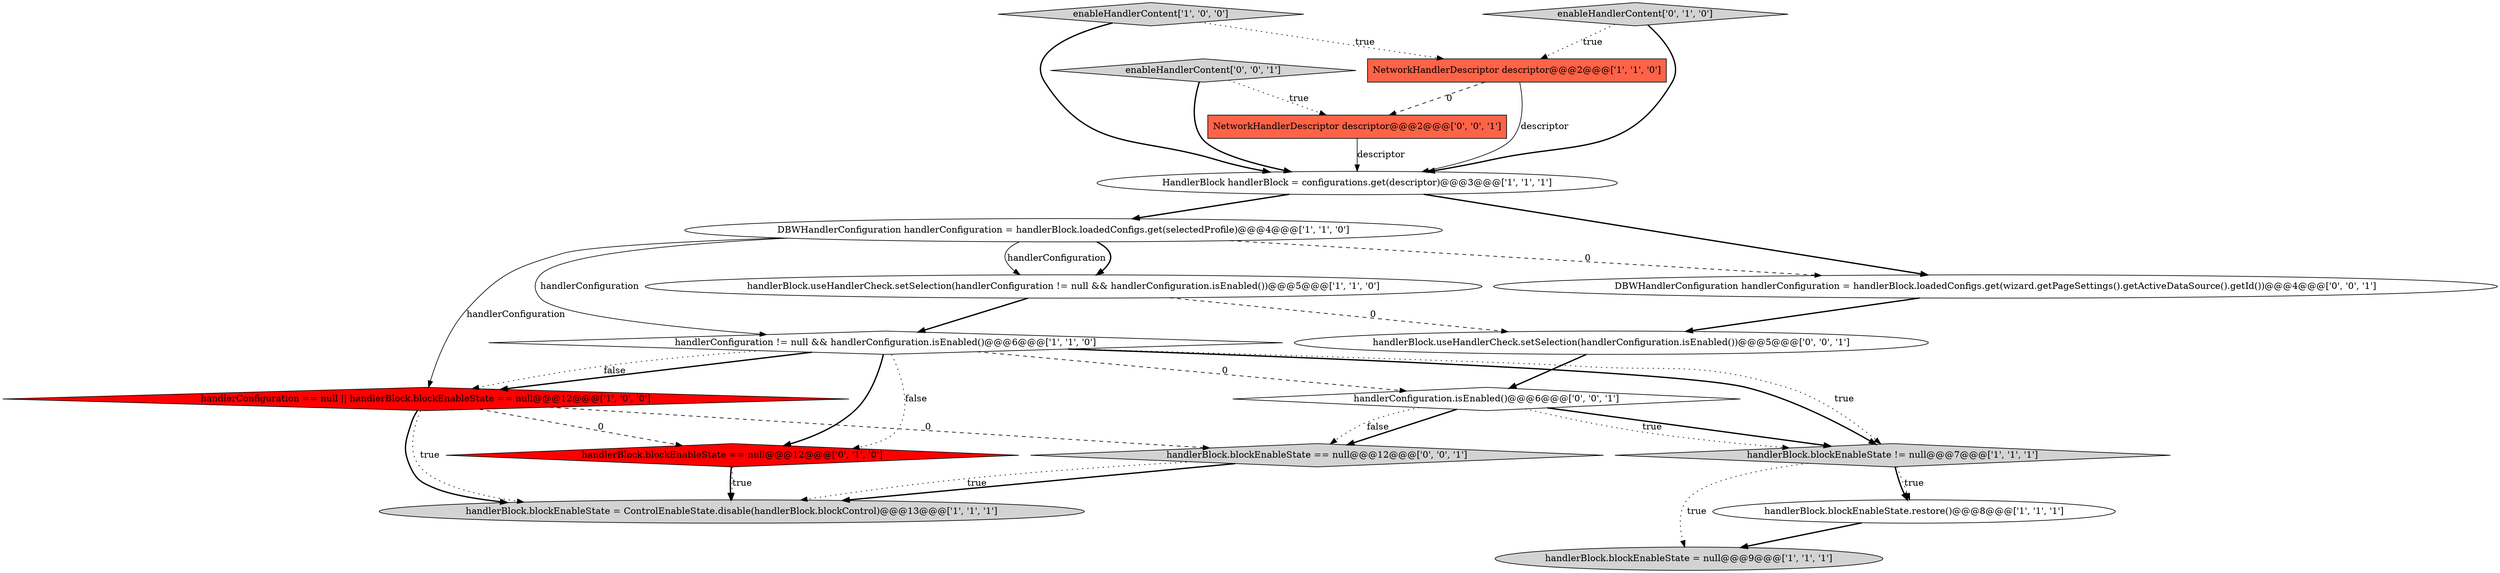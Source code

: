 digraph {
10 [style = filled, label = "handlerBlock.blockEnableState != null@@@7@@@['1', '1', '1']", fillcolor = lightgray, shape = diamond image = "AAA0AAABBB1BBB"];
13 [style = filled, label = "NetworkHandlerDescriptor descriptor@@@2@@@['0', '0', '1']", fillcolor = tomato, shape = box image = "AAA0AAABBB3BBB"];
17 [style = filled, label = "enableHandlerContent['0', '0', '1']", fillcolor = lightgray, shape = diamond image = "AAA0AAABBB3BBB"];
11 [style = filled, label = "handlerBlock.blockEnableState == null@@@12@@@['0', '1', '0']", fillcolor = red, shape = diamond image = "AAA1AAABBB2BBB"];
9 [style = filled, label = "enableHandlerContent['1', '0', '0']", fillcolor = lightgray, shape = diamond image = "AAA0AAABBB1BBB"];
8 [style = filled, label = "handlerBlock.blockEnableState = null@@@9@@@['1', '1', '1']", fillcolor = lightgray, shape = ellipse image = "AAA0AAABBB1BBB"];
15 [style = filled, label = "DBWHandlerConfiguration handlerConfiguration = handlerBlock.loadedConfigs.get(wizard.getPageSettings().getActiveDataSource().getId())@@@4@@@['0', '0', '1']", fillcolor = white, shape = ellipse image = "AAA0AAABBB3BBB"];
0 [style = filled, label = "handlerBlock.blockEnableState.restore()@@@8@@@['1', '1', '1']", fillcolor = white, shape = ellipse image = "AAA0AAABBB1BBB"];
16 [style = filled, label = "handlerConfiguration.isEnabled()@@@6@@@['0', '0', '1']", fillcolor = white, shape = diamond image = "AAA0AAABBB3BBB"];
4 [style = filled, label = "DBWHandlerConfiguration handlerConfiguration = handlerBlock.loadedConfigs.get(selectedProfile)@@@4@@@['1', '1', '0']", fillcolor = white, shape = ellipse image = "AAA0AAABBB1BBB"];
3 [style = filled, label = "NetworkHandlerDescriptor descriptor@@@2@@@['1', '1', '0']", fillcolor = tomato, shape = box image = "AAA0AAABBB1BBB"];
14 [style = filled, label = "handlerBlock.blockEnableState == null@@@12@@@['0', '0', '1']", fillcolor = lightgray, shape = diamond image = "AAA0AAABBB3BBB"];
18 [style = filled, label = "handlerBlock.useHandlerCheck.setSelection(handlerConfiguration.isEnabled())@@@5@@@['0', '0', '1']", fillcolor = white, shape = ellipse image = "AAA0AAABBB3BBB"];
6 [style = filled, label = "handlerConfiguration == null || handlerBlock.blockEnableState == null@@@12@@@['1', '0', '0']", fillcolor = red, shape = diamond image = "AAA1AAABBB1BBB"];
7 [style = filled, label = "HandlerBlock handlerBlock = configurations.get(descriptor)@@@3@@@['1', '1', '1']", fillcolor = white, shape = ellipse image = "AAA0AAABBB1BBB"];
2 [style = filled, label = "handlerBlock.useHandlerCheck.setSelection(handlerConfiguration != null && handlerConfiguration.isEnabled())@@@5@@@['1', '1', '0']", fillcolor = white, shape = ellipse image = "AAA0AAABBB1BBB"];
1 [style = filled, label = "handlerBlock.blockEnableState = ControlEnableState.disable(handlerBlock.blockControl)@@@13@@@['1', '1', '1']", fillcolor = lightgray, shape = ellipse image = "AAA0AAABBB1BBB"];
5 [style = filled, label = "handlerConfiguration != null && handlerConfiguration.isEnabled()@@@6@@@['1', '1', '0']", fillcolor = white, shape = diamond image = "AAA0AAABBB1BBB"];
12 [style = filled, label = "enableHandlerContent['0', '1', '0']", fillcolor = lightgray, shape = diamond image = "AAA0AAABBB2BBB"];
5->10 [style = bold, label=""];
10->8 [style = dotted, label="true"];
12->3 [style = dotted, label="true"];
11->1 [style = bold, label=""];
16->10 [style = bold, label=""];
5->10 [style = dotted, label="true"];
11->1 [style = dotted, label="true"];
6->11 [style = dashed, label="0"];
6->1 [style = dotted, label="true"];
5->11 [style = dotted, label="false"];
4->2 [style = bold, label=""];
7->4 [style = bold, label=""];
4->6 [style = solid, label="handlerConfiguration"];
6->14 [style = dashed, label="0"];
9->7 [style = bold, label=""];
3->13 [style = dashed, label="0"];
15->18 [style = bold, label=""];
16->10 [style = dotted, label="true"];
12->7 [style = bold, label=""];
14->1 [style = bold, label=""];
17->7 [style = bold, label=""];
5->16 [style = dashed, label="0"];
6->1 [style = bold, label=""];
13->7 [style = solid, label="descriptor"];
5->6 [style = bold, label=""];
5->6 [style = dotted, label="false"];
4->15 [style = dashed, label="0"];
3->7 [style = solid, label="descriptor"];
10->0 [style = bold, label=""];
0->8 [style = bold, label=""];
2->18 [style = dashed, label="0"];
7->15 [style = bold, label=""];
16->14 [style = bold, label=""];
10->0 [style = dotted, label="true"];
16->14 [style = dotted, label="false"];
5->11 [style = bold, label=""];
14->1 [style = dotted, label="true"];
17->13 [style = dotted, label="true"];
4->2 [style = solid, label="handlerConfiguration"];
4->5 [style = solid, label="handlerConfiguration"];
9->3 [style = dotted, label="true"];
2->5 [style = bold, label=""];
18->16 [style = bold, label=""];
}
